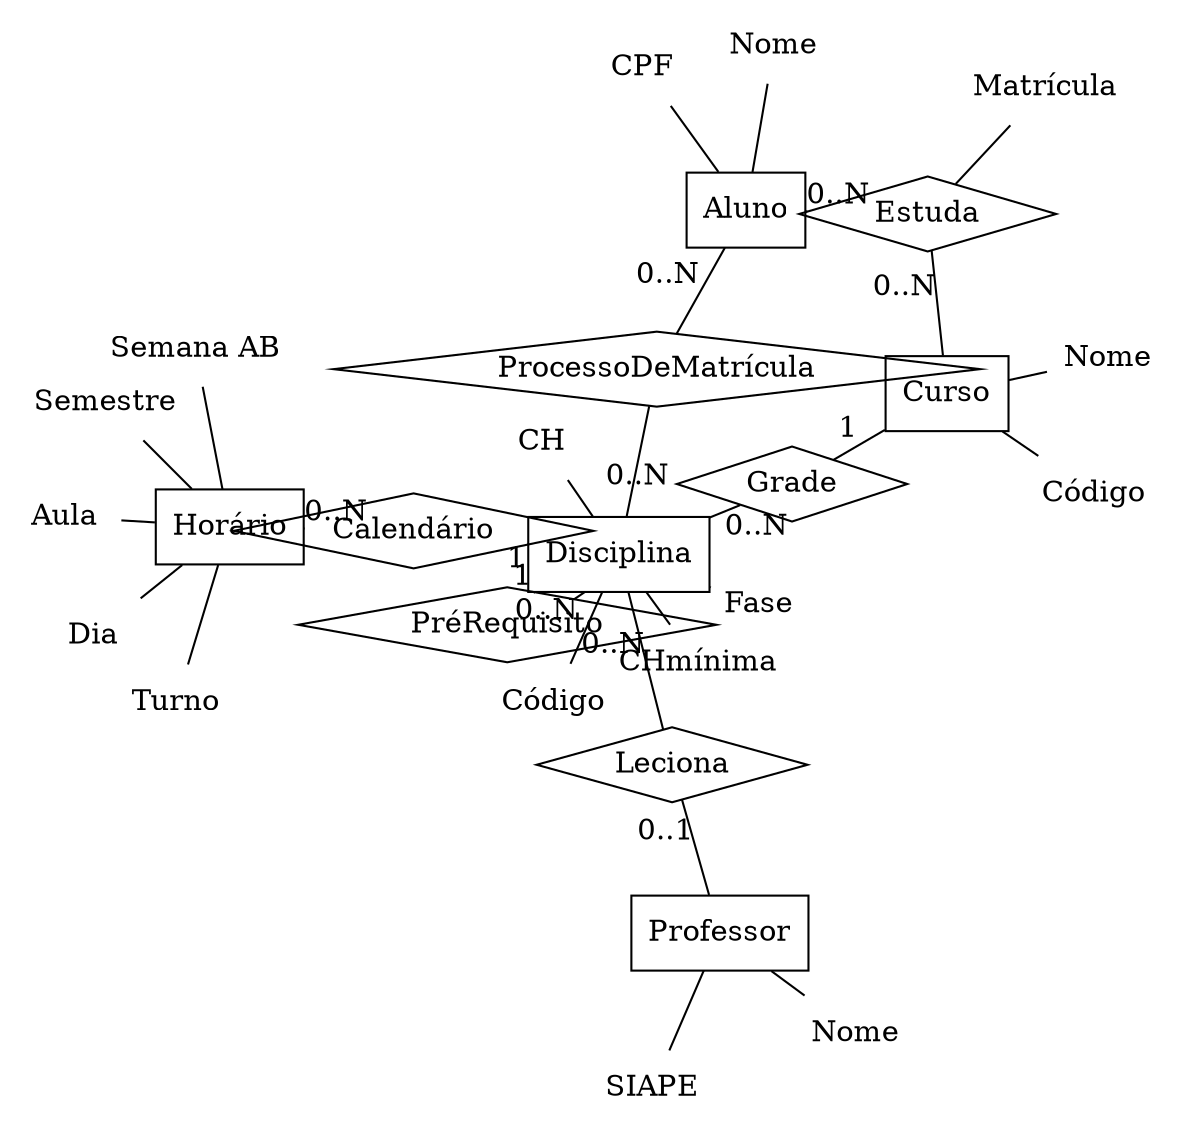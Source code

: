 graph diagramaER {
  layout = neato

  // Entidades
  Aluno [shape=record]
  Curso  [shape=record]
  Disciplina [shape=record]
  Horário [shape=record]
  Professor [shape=record]

  // Atributos
  Aula [shape=plaintext]
  CH [shape=plaintext]
  CHmínima [shape=plaintext]
  CódigoCurso [shape=plaintext,label="Código"]
  CódigoDisciplina [shape=plaintext,label="Código"]
  CPF [shape=plaintext]
  Dia [shape=plaintext]
  Fase [shape=plaintext]
  Matrícula [shape=plaintext]
  NomeAluno [shape=plaintext,label="Nome"]
  NomeCurso [shape=plaintext,label="Nome"]
  NomeProfessor [shape=plaintext,label="Nome"]
  SemanaAB [shape=plaintext,label="Semana AB"]
  Semestre [shape=plaintext]
  SIAPE [shape=plaintext]
  Turno [shape=plaintext]

  //Relacionamentos
  Calendário [shape=diamond]
  Estuda [shape=diamond]
  Grade [shape=diamond]
  Leciona [shape=diamond]
  PréRequisito [shape=diamond]
  ProcessoDeMatrícula [shape=diamond]

  //Ligações
  Aluno -- CPF
  Aluno -- Estuda [label="0..N"]
  Aluno -- NomeAluno
  Aluno -- ProcessoDeMatrícula [label="0..N"]
  Curso -- CódigoCurso
  Curso -- Estuda [label="0..N"]
  Curso -- Grade [label="1"]
  Curso -- NomeCurso
  Disciplina -- Calendário [label="1"]
  Disciplina -- CH
  Disciplina -- CHmínima
  Disciplina -- CódigoDisciplina
  Disciplina -- Fase
  Disciplina -- Grade [label="0..N"]
  Disciplina -- Leciona [label="0..N"]
  Disciplina -- PréRequisito [label="0..N"]
  Disciplina -- PréRequisito [label="1"]
  Disciplina -- ProcessoDeMatrícula [label="0..N"]
  Estuda -- Matrícula
  Horário -- Aula
  Horário -- Calendário [label="0..N"]
  Horário -- Dia
  Horário -- SemanaAB
  Horário -- Semestre
  Horário -- Turno
  Professor -- Leciona [label="0..1"]
  Professor -- NomeProfessor
  Professor -- SIAPE
}
